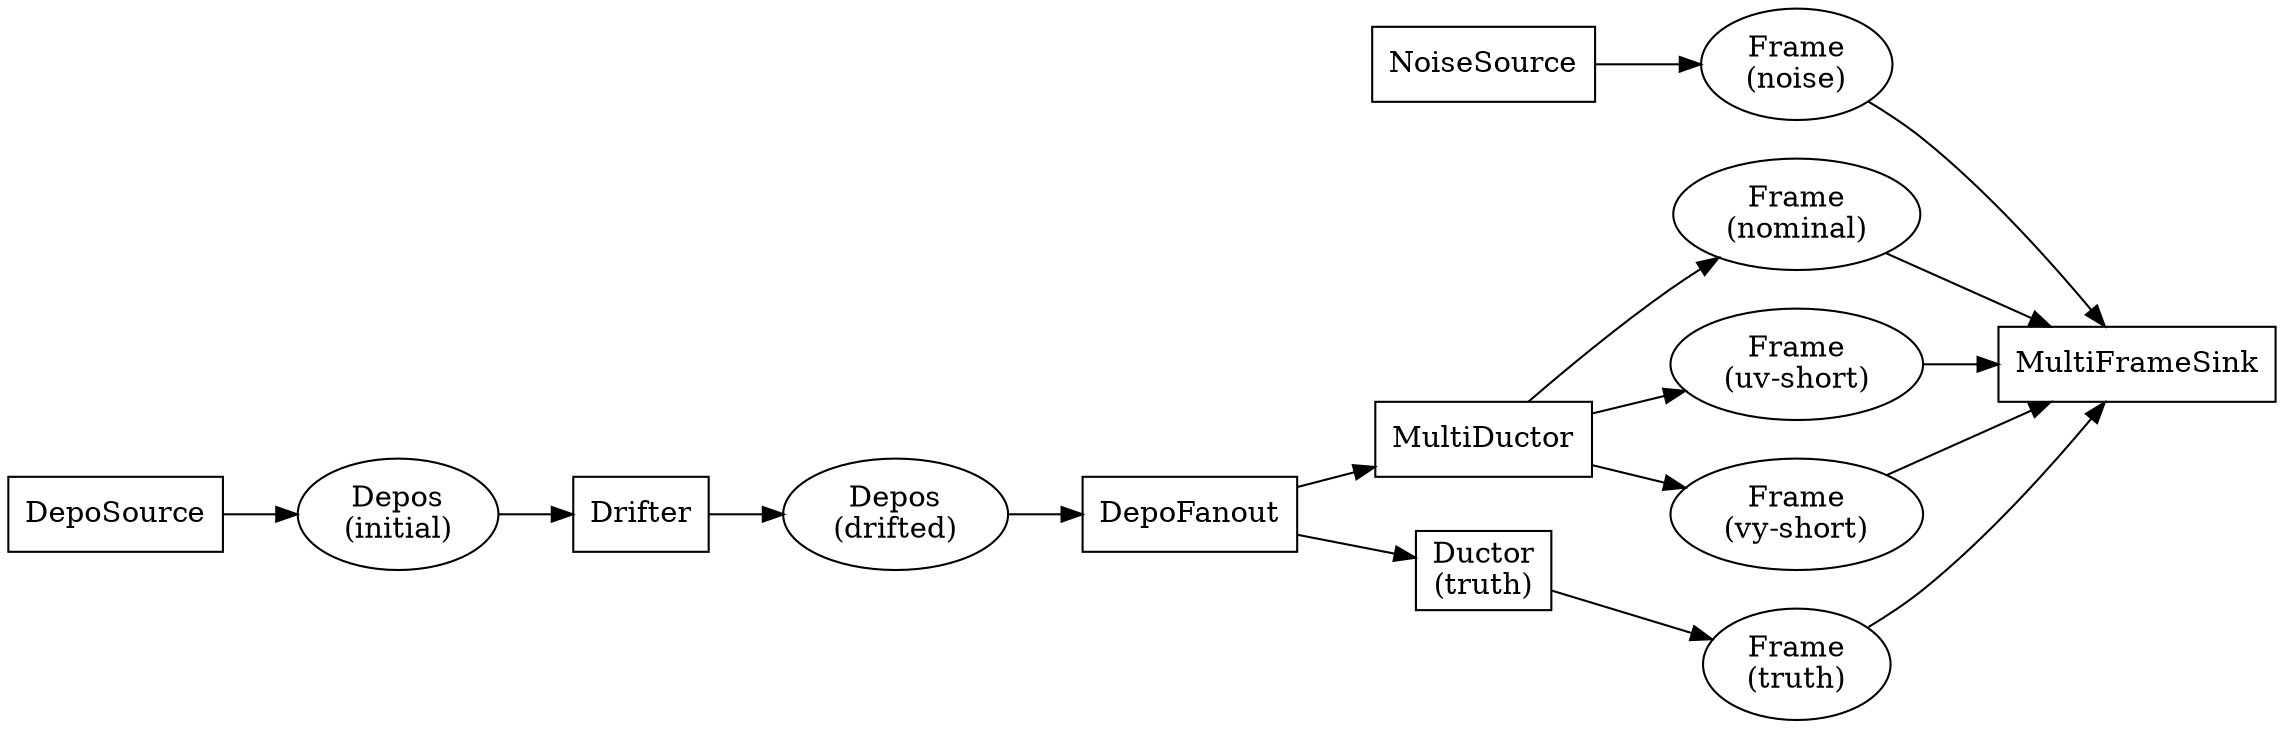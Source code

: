 digraph multidee {
        rankdir=LR;
        depo0[label="Depos\n(initial)"];
        depoD[label="Depos\n(drifted)"];
        frameNom[label="Frame\n(nominal)"];
        frameUVs[label="Frame\n(uv-short)"];
        frameVYs[label="Frame\n(vy-short)"];
        frameT[label="Frame\n(truth)"];
        frameNoise[label="Frame\n(noise)"];

        node[shape=box];

        ds[label="DepoSource"];
        drifter[label="Drifter"];
        fanout[label="DepoFanout"];

        mductor[label="MultiDuctor"];

        ductorT[label="Ductor\n(truth)"];
        ns[label="NoiseSource"];
        out[label="MultiFrameSink"];

        ds->depo0->drifter->depoD->fanout->mductor;
        mductor->frameNom;
        mductor->frameUVs;
        mductor->frameVYs;
        fanout->ductorT->frameT;
        ns->frameNoise;
        
        frameNom->out;
        frameUVs->out;
        frameVYs->out;
        frameT->out;
        frameNoise->out;
}